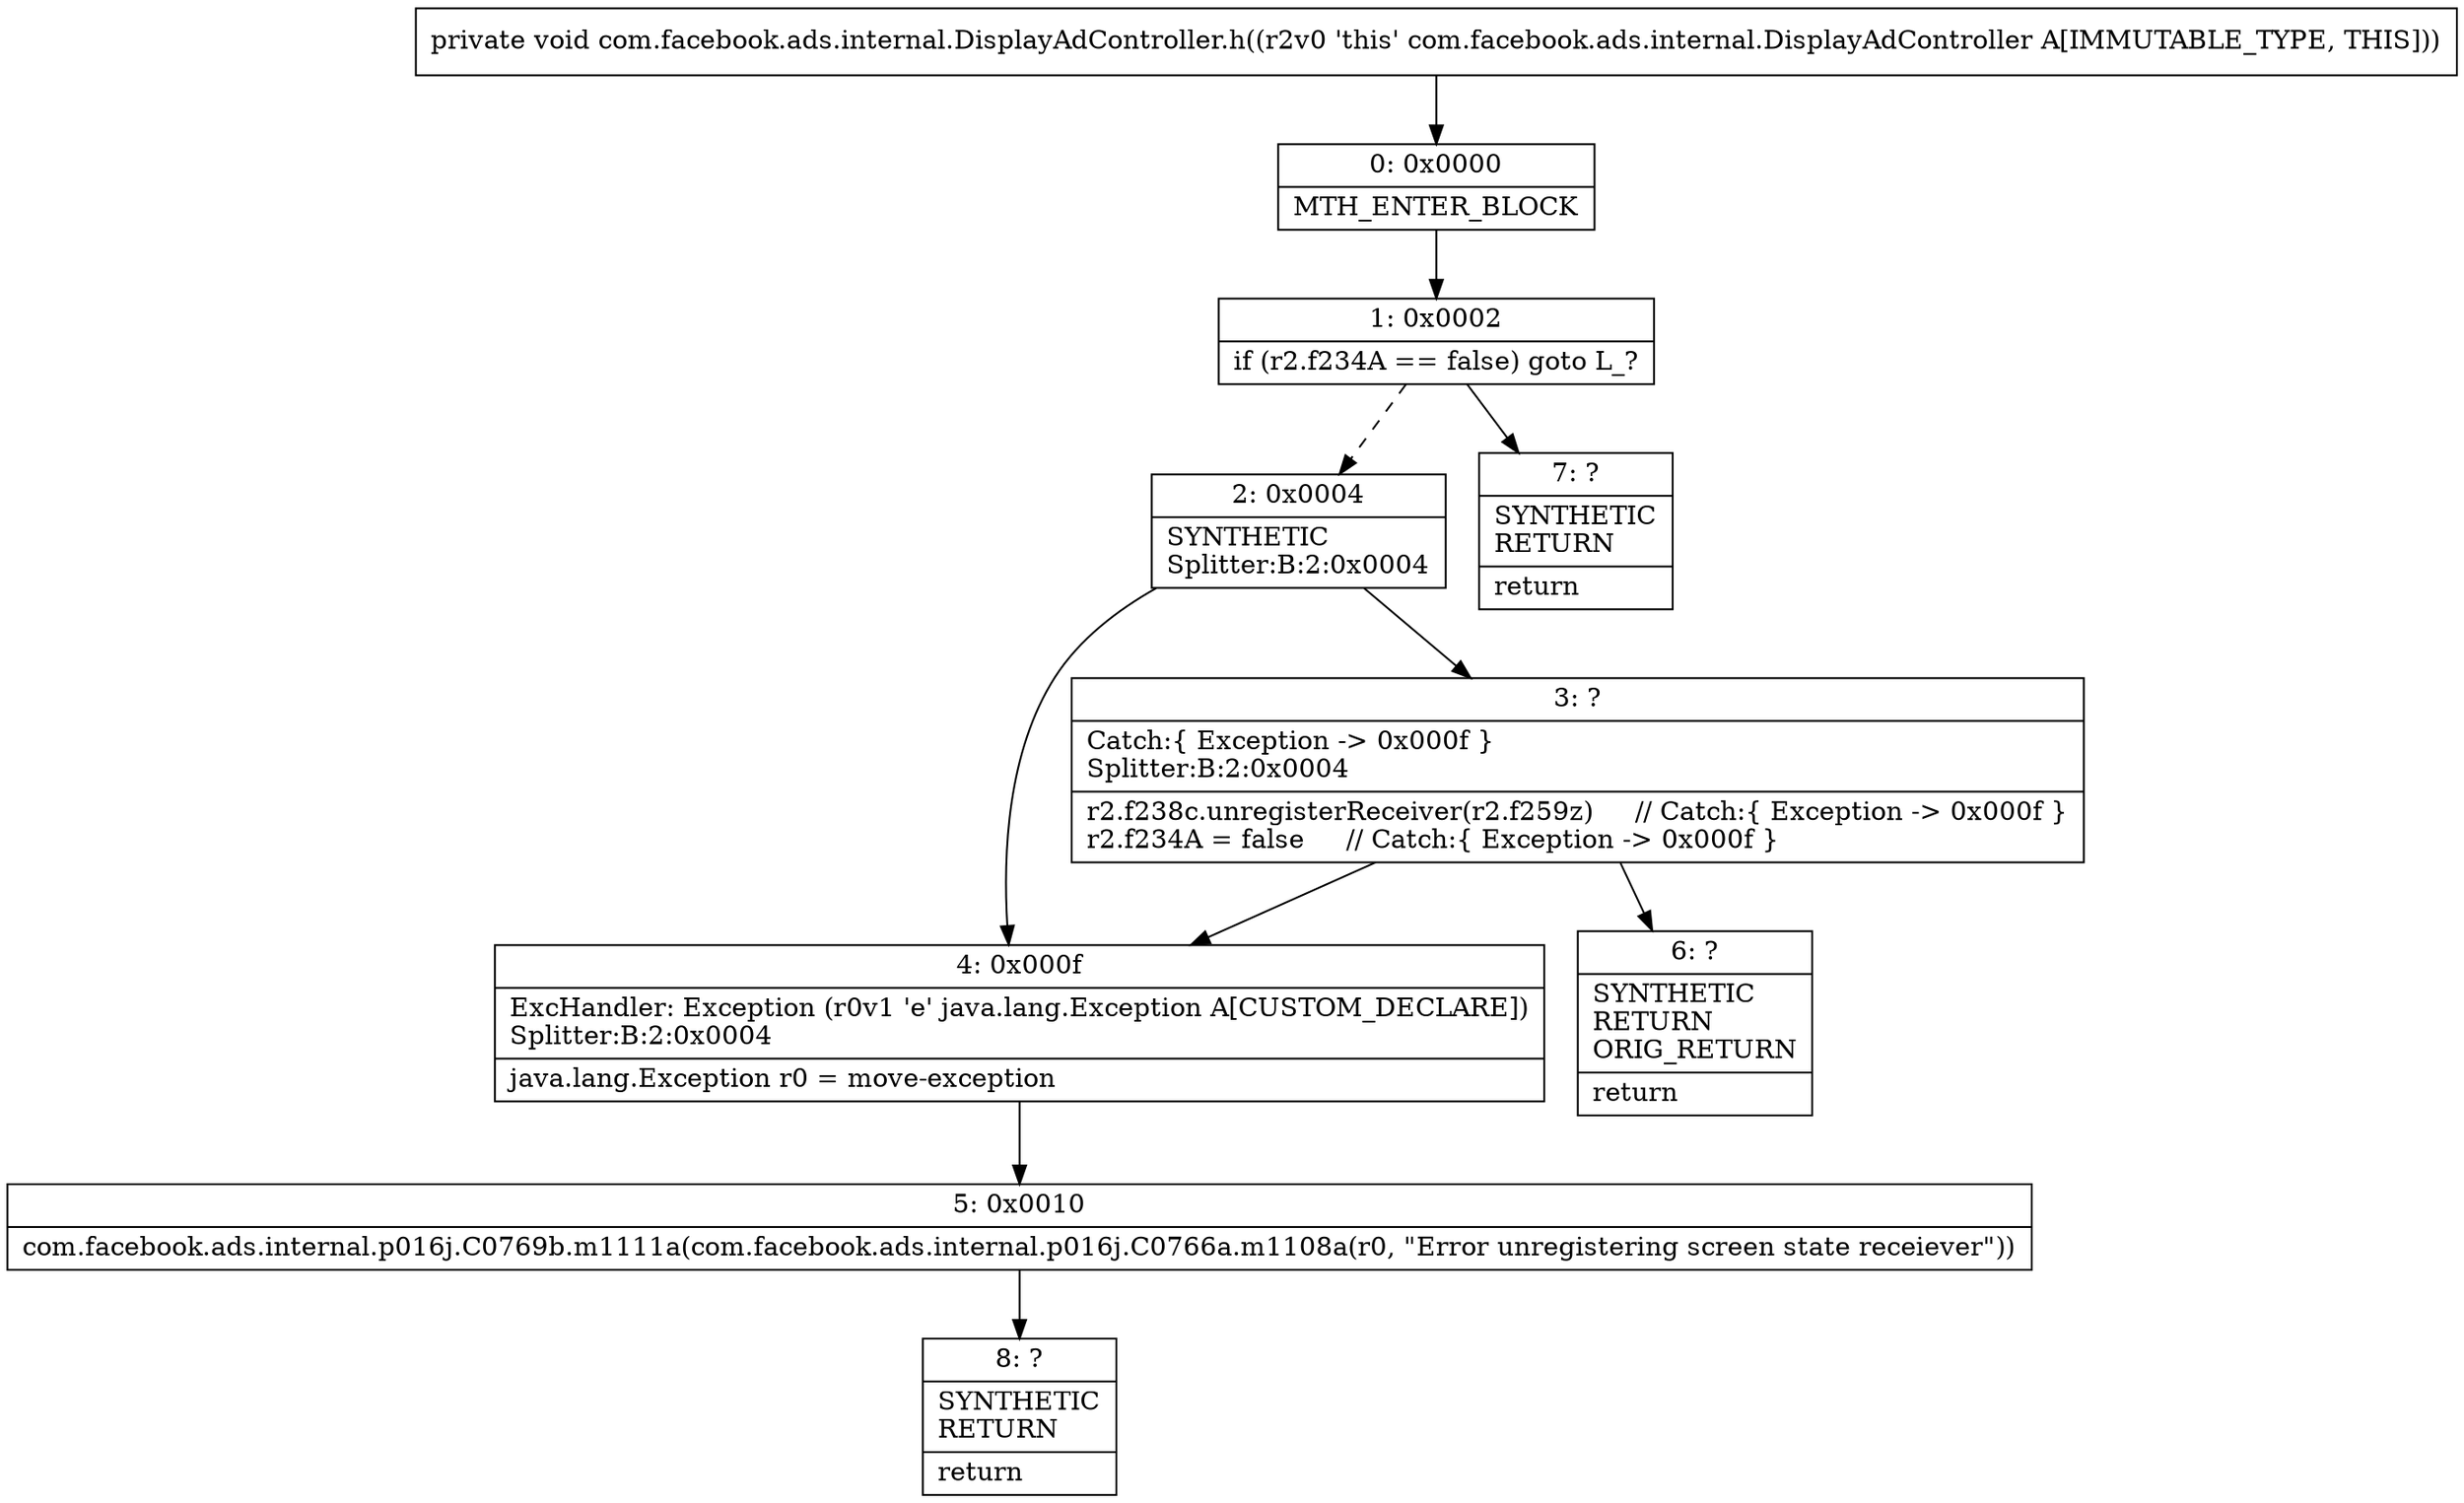 digraph "CFG forcom.facebook.ads.internal.DisplayAdController.h()V" {
Node_0 [shape=record,label="{0\:\ 0x0000|MTH_ENTER_BLOCK\l}"];
Node_1 [shape=record,label="{1\:\ 0x0002|if (r2.f234A == false) goto L_?\l}"];
Node_2 [shape=record,label="{2\:\ 0x0004|SYNTHETIC\lSplitter:B:2:0x0004\l}"];
Node_3 [shape=record,label="{3\:\ ?|Catch:\{ Exception \-\> 0x000f \}\lSplitter:B:2:0x0004\l|r2.f238c.unregisterReceiver(r2.f259z)     \/\/ Catch:\{ Exception \-\> 0x000f \}\lr2.f234A = false     \/\/ Catch:\{ Exception \-\> 0x000f \}\l}"];
Node_4 [shape=record,label="{4\:\ 0x000f|ExcHandler: Exception (r0v1 'e' java.lang.Exception A[CUSTOM_DECLARE])\lSplitter:B:2:0x0004\l|java.lang.Exception r0 = move\-exception\l}"];
Node_5 [shape=record,label="{5\:\ 0x0010|com.facebook.ads.internal.p016j.C0769b.m1111a(com.facebook.ads.internal.p016j.C0766a.m1108a(r0, \"Error unregistering screen state receiever\"))\l}"];
Node_6 [shape=record,label="{6\:\ ?|SYNTHETIC\lRETURN\lORIG_RETURN\l|return\l}"];
Node_7 [shape=record,label="{7\:\ ?|SYNTHETIC\lRETURN\l|return\l}"];
Node_8 [shape=record,label="{8\:\ ?|SYNTHETIC\lRETURN\l|return\l}"];
MethodNode[shape=record,label="{private void com.facebook.ads.internal.DisplayAdController.h((r2v0 'this' com.facebook.ads.internal.DisplayAdController A[IMMUTABLE_TYPE, THIS])) }"];
MethodNode -> Node_0;
Node_0 -> Node_1;
Node_1 -> Node_2[style=dashed];
Node_1 -> Node_7;
Node_2 -> Node_3;
Node_2 -> Node_4;
Node_3 -> Node_4;
Node_3 -> Node_6;
Node_4 -> Node_5;
Node_5 -> Node_8;
}


